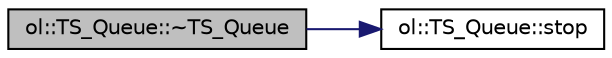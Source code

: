 digraph "ol::TS_Queue::~TS_Queue"
{
 // LATEX_PDF_SIZE
  edge [fontname="Helvetica",fontsize="10",labelfontname="Helvetica",labelfontsize="10"];
  node [fontname="Helvetica",fontsize="10",shape=record];
  rankdir="LR";
  Node1 [label="ol::TS_Queue::~TS_Queue",height=0.2,width=0.4,color="black", fillcolor="grey75", style="filled", fontcolor="black",tooltip="Destructor."];
  Node1 -> Node2 [color="midnightblue",fontsize="10",style="solid",fontname="Helvetica"];
  Node2 [label="ol::TS_Queue::stop",height=0.2,width=0.4,color="black", fillcolor="white", style="filled",URL="$classol_1_1_t_s___queue.html#a13ca1f0531408de7df95b098a001800e",tooltip="Release all threads waiting in TS_Queue::pop()."];
}
